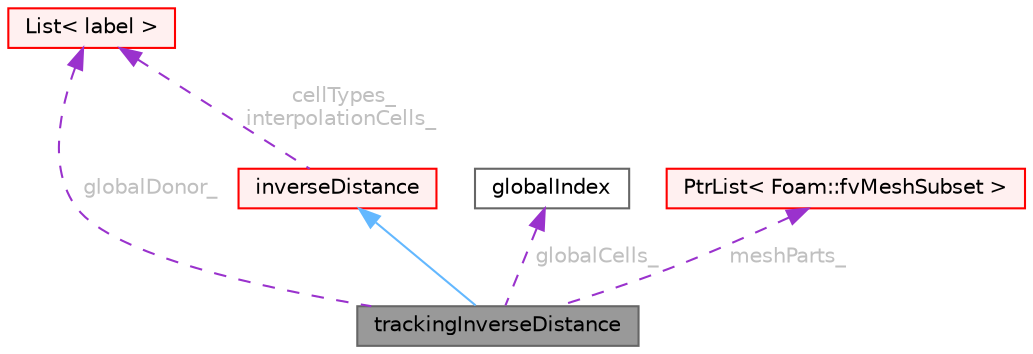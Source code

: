 digraph "trackingInverseDistance"
{
 // LATEX_PDF_SIZE
  bgcolor="transparent";
  edge [fontname=Helvetica,fontsize=10,labelfontname=Helvetica,labelfontsize=10];
  node [fontname=Helvetica,fontsize=10,shape=box,height=0.2,width=0.4];
  Node1 [id="Node000001",label="trackingInverseDistance",height=0.2,width=0.4,color="gray40", fillcolor="grey60", style="filled", fontcolor="black",tooltip="Inverse-distance-weighted interpolation stencil."];
  Node2 -> Node1 [id="edge1_Node000001_Node000002",dir="back",color="steelblue1",style="solid",tooltip=" "];
  Node2 [id="Node000002",label="inverseDistance",height=0.2,width=0.4,color="red", fillcolor="#FFF0F0", style="filled",URL="$classFoam_1_1cellCellStencils_1_1inverseDistance.html",tooltip="Inverse-distance-weighted interpolation stencil."];
  Node66 -> Node2 [id="edge2_Node000002_Node000066",dir="back",color="darkorchid3",style="dashed",tooltip=" ",label=" cellTypes_\ninterpolationCells_",fontcolor="grey" ];
  Node66 [id="Node000066",label="List\< label \>",height=0.2,width=0.4,color="red", fillcolor="#FFF0F0", style="filled",URL="$classFoam_1_1List.html",tooltip=" "];
  Node76 -> Node1 [id="edge3_Node000001_Node000076",dir="back",color="darkorchid3",style="dashed",tooltip=" ",label=" globalCells_",fontcolor="grey" ];
  Node76 [id="Node000076",label="globalIndex",height=0.2,width=0.4,color="gray40", fillcolor="white", style="filled",URL="$classFoam_1_1globalIndex.html",tooltip="Calculates a unique integer (label so might not have enough room - 2G max) for processor + local inde..."];
  Node66 -> Node1 [id="edge4_Node000001_Node000066",dir="back",color="darkorchid3",style="dashed",tooltip=" ",label=" globalDonor_",fontcolor="grey" ];
  Node77 -> Node1 [id="edge5_Node000001_Node000077",dir="back",color="darkorchid3",style="dashed",tooltip=" ",label=" meshParts_",fontcolor="grey" ];
  Node77 [id="Node000077",label="PtrList\< Foam::fvMeshSubset \>",height=0.2,width=0.4,color="red", fillcolor="#FFF0F0", style="filled",URL="$classFoam_1_1PtrList.html",tooltip=" "];
}
